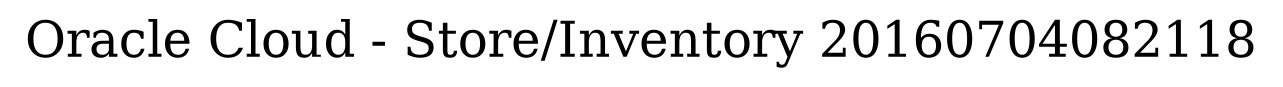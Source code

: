 digraph LexiconGraph {
graph[label="Oracle Cloud - Store/Inventory 20160704082118", fontsize=24]
splines=true
}
